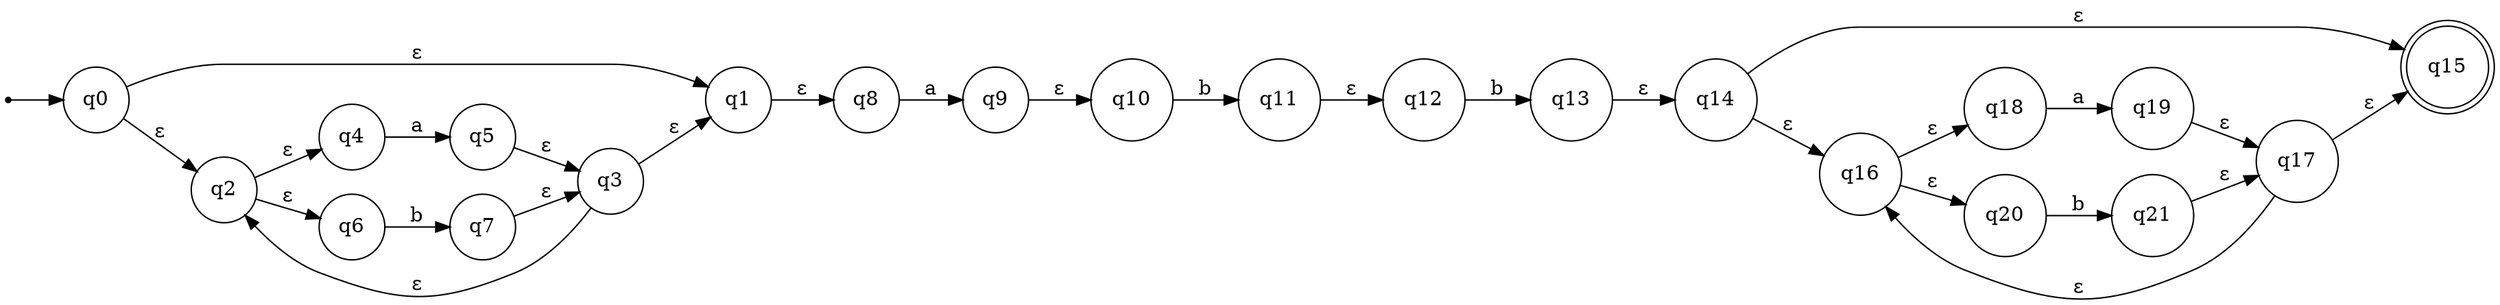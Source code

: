 digraph NFA {
  rankdir=LR;
  node [shape=circle];
  s [shape=point];
  s -> q0;
  q15 [shape=doublecircle];
  q0;
  q1;
  q2;
  q3;
  q4;
  q5;
  q6;
  q7;
  q8;
  q9;
  q10;
  q11;
  q12;
  q13;
  q14;
  q16;
  q17;
  q18;
  q19;
  q20;
  q21;
  q0 -> q2 [label="ε"];
  q0 -> q1 [label="ε"];
  q1 -> q8 [label="ε"];
  q2 -> q4 [label="ε"];
  q2 -> q6 [label="ε"];
  q3 -> q2 [label="ε"];
  q3 -> q1 [label="ε"];
  q4 -> q5 [label="a"];
  q5 -> q3 [label="ε"];
  q6 -> q7 [label="b"];
  q7 -> q3 [label="ε"];
  q8 -> q9 [label="a"];
  q9 -> q10 [label="ε"];
  q10 -> q11 [label="b"];
  q11 -> q12 [label="ε"];
  q12 -> q13 [label="b"];
  q13 -> q14 [label="ε"];
  q14 -> q16 [label="ε"];
  q14 -> q15 [label="ε"];
  q16 -> q18 [label="ε"];
  q16 -> q20 [label="ε"];
  q17 -> q16 [label="ε"];
  q17 -> q15 [label="ε"];
  q18 -> q19 [label="a"];
  q19 -> q17 [label="ε"];
  q20 -> q21 [label="b"];
  q21 -> q17 [label="ε"];
}
